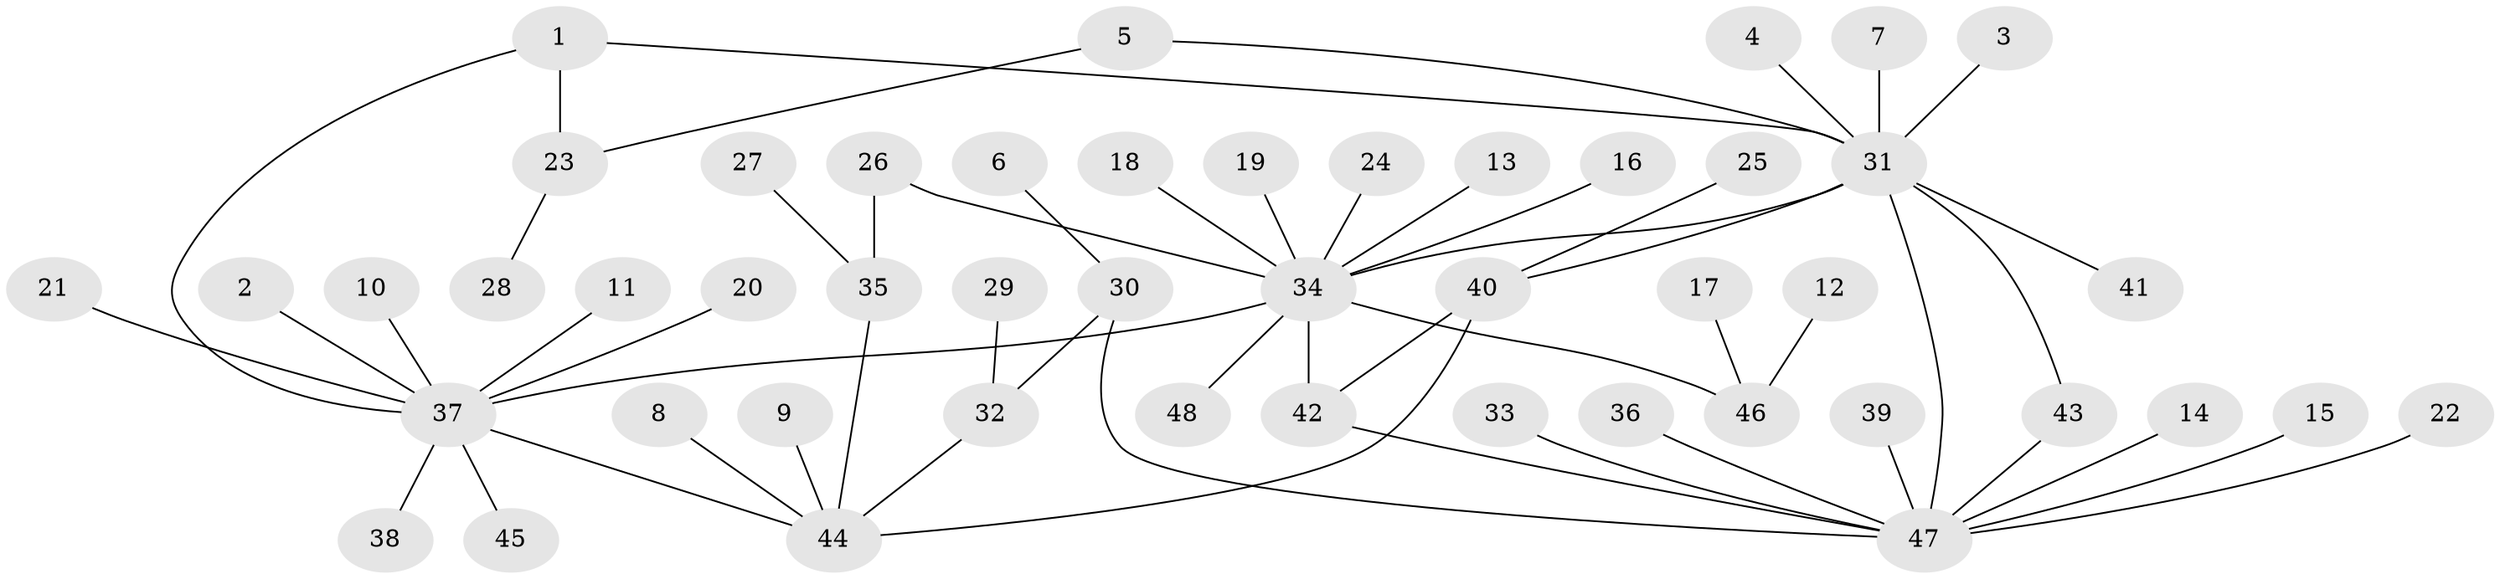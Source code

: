 // original degree distribution, {12: 0.020833333333333332, 3: 0.0625, 13: 0.020833333333333332, 4: 0.020833333333333332, 6: 0.020833333333333332, 5: 0.03125, 7: 0.010416666666666666, 1: 0.6458333333333334, 8: 0.010416666666666666, 2: 0.15625}
// Generated by graph-tools (version 1.1) at 2025/49/03/09/25 03:49:46]
// undirected, 48 vertices, 55 edges
graph export_dot {
graph [start="1"]
  node [color=gray90,style=filled];
  1;
  2;
  3;
  4;
  5;
  6;
  7;
  8;
  9;
  10;
  11;
  12;
  13;
  14;
  15;
  16;
  17;
  18;
  19;
  20;
  21;
  22;
  23;
  24;
  25;
  26;
  27;
  28;
  29;
  30;
  31;
  32;
  33;
  34;
  35;
  36;
  37;
  38;
  39;
  40;
  41;
  42;
  43;
  44;
  45;
  46;
  47;
  48;
  1 -- 23 [weight=1.0];
  1 -- 31 [weight=1.0];
  1 -- 37 [weight=1.0];
  2 -- 37 [weight=1.0];
  3 -- 31 [weight=1.0];
  4 -- 31 [weight=1.0];
  5 -- 23 [weight=1.0];
  5 -- 31 [weight=1.0];
  6 -- 30 [weight=1.0];
  7 -- 31 [weight=1.0];
  8 -- 44 [weight=1.0];
  9 -- 44 [weight=1.0];
  10 -- 37 [weight=1.0];
  11 -- 37 [weight=1.0];
  12 -- 46 [weight=1.0];
  13 -- 34 [weight=1.0];
  14 -- 47 [weight=1.0];
  15 -- 47 [weight=1.0];
  16 -- 34 [weight=1.0];
  17 -- 46 [weight=1.0];
  18 -- 34 [weight=1.0];
  19 -- 34 [weight=1.0];
  20 -- 37 [weight=1.0];
  21 -- 37 [weight=1.0];
  22 -- 47 [weight=1.0];
  23 -- 28 [weight=1.0];
  24 -- 34 [weight=1.0];
  25 -- 40 [weight=1.0];
  26 -- 34 [weight=1.0];
  26 -- 35 [weight=1.0];
  27 -- 35 [weight=1.0];
  29 -- 32 [weight=1.0];
  30 -- 32 [weight=1.0];
  30 -- 47 [weight=1.0];
  31 -- 34 [weight=1.0];
  31 -- 40 [weight=1.0];
  31 -- 41 [weight=1.0];
  31 -- 43 [weight=1.0];
  31 -- 47 [weight=1.0];
  32 -- 44 [weight=1.0];
  33 -- 47 [weight=1.0];
  34 -- 37 [weight=1.0];
  34 -- 42 [weight=1.0];
  34 -- 46 [weight=1.0];
  34 -- 48 [weight=1.0];
  35 -- 44 [weight=1.0];
  36 -- 47 [weight=1.0];
  37 -- 38 [weight=1.0];
  37 -- 44 [weight=1.0];
  37 -- 45 [weight=1.0];
  39 -- 47 [weight=1.0];
  40 -- 42 [weight=1.0];
  40 -- 44 [weight=1.0];
  42 -- 47 [weight=1.0];
  43 -- 47 [weight=1.0];
}
